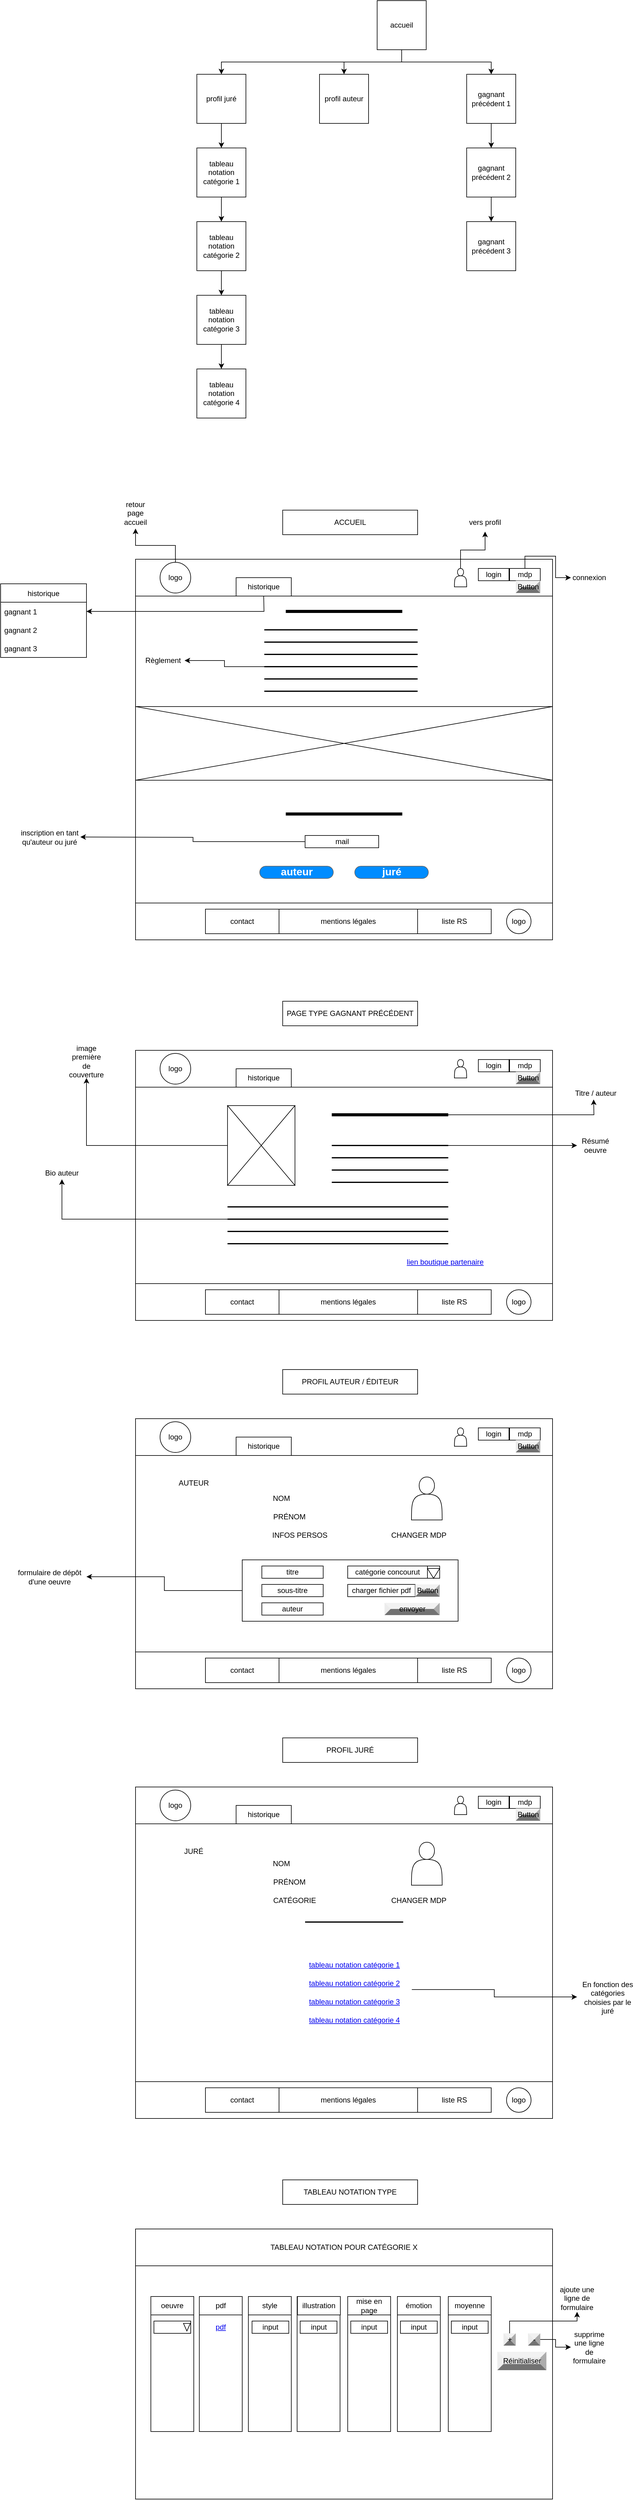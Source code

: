 <mxfile version="16.4.5" type="device"><diagram id="1yCOJug2LBAXywUt_if1" name="Page-1"><mxGraphModel dx="3518" dy="1591" grid="1" gridSize="10" guides="1" tooltips="1" connect="1" arrows="1" fold="1" page="1" pageScale="1" pageWidth="827" pageHeight="1169" math="0" shadow="0"><root><mxCell id="0"/><mxCell id="1" parent="0"/><mxCell id="9mB6AkLMsL881_4iPSix-25" style="edgeStyle=orthogonalEdgeStyle;rounded=0;orthogonalLoop=1;jettySize=auto;html=1;exitX=0.5;exitY=1;exitDx=0;exitDy=0;entryX=0.5;entryY=0;entryDx=0;entryDy=0;" parent="1" source="9mB6AkLMsL881_4iPSix-1" target="9mB6AkLMsL881_4iPSix-19" edge="1"><mxGeometry relative="1" as="geometry"/></mxCell><mxCell id="9mB6AkLMsL881_4iPSix-196" style="edgeStyle=orthogonalEdgeStyle;rounded=0;orthogonalLoop=1;jettySize=auto;html=1;exitX=0.5;exitY=1;exitDx=0;exitDy=0;" parent="1" source="9mB6AkLMsL881_4iPSix-1" target="9mB6AkLMsL881_4iPSix-28" edge="1"><mxGeometry relative="1" as="geometry"/></mxCell><mxCell id="9mB6AkLMsL881_4iPSix-197" style="edgeStyle=orthogonalEdgeStyle;rounded=0;orthogonalLoop=1;jettySize=auto;html=1;exitX=0.5;exitY=1;exitDx=0;exitDy=0;entryX=0.5;entryY=0;entryDx=0;entryDy=0;" parent="1" source="9mB6AkLMsL881_4iPSix-1" target="9mB6AkLMsL881_4iPSix-16" edge="1"><mxGeometry relative="1" as="geometry"/></mxCell><mxCell id="9mB6AkLMsL881_4iPSix-1" value="accueil" style="whiteSpace=wrap;html=1;aspect=fixed;" parent="1" vertex="1"><mxGeometry x="514" y="200" width="80" height="80" as="geometry"/></mxCell><mxCell id="9mB6AkLMsL881_4iPSix-16" value="profil juré" style="whiteSpace=wrap;html=1;aspect=fixed;" parent="1" vertex="1"><mxGeometry x="220" y="320" width="80" height="80" as="geometry"/></mxCell><mxCell id="9mB6AkLMsL881_4iPSix-22" style="edgeStyle=orthogonalEdgeStyle;rounded=0;orthogonalLoop=1;jettySize=auto;html=1;exitX=0.5;exitY=1;exitDx=0;exitDy=0;entryX=0.5;entryY=0;entryDx=0;entryDy=0;" parent="1" source="9mB6AkLMsL881_4iPSix-19" target="9mB6AkLMsL881_4iPSix-20" edge="1"><mxGeometry relative="1" as="geometry"/></mxCell><mxCell id="9mB6AkLMsL881_4iPSix-19" value="gagnant précédent 1" style="whiteSpace=wrap;html=1;aspect=fixed;" parent="1" vertex="1"><mxGeometry x="660" y="320" width="80" height="80" as="geometry"/></mxCell><mxCell id="9mB6AkLMsL881_4iPSix-24" style="edgeStyle=orthogonalEdgeStyle;rounded=0;orthogonalLoop=1;jettySize=auto;html=1;exitX=0.5;exitY=1;exitDx=0;exitDy=0;entryX=0.5;entryY=0;entryDx=0;entryDy=0;" parent="1" source="9mB6AkLMsL881_4iPSix-20" target="9mB6AkLMsL881_4iPSix-23" edge="1"><mxGeometry relative="1" as="geometry"/></mxCell><mxCell id="9mB6AkLMsL881_4iPSix-20" value="gagnant précédent 2" style="whiteSpace=wrap;html=1;aspect=fixed;" parent="1" vertex="1"><mxGeometry x="660" y="440" width="80" height="80" as="geometry"/></mxCell><mxCell id="9mB6AkLMsL881_4iPSix-23" value="gagnant précédent 3" style="whiteSpace=wrap;html=1;aspect=fixed;" parent="1" vertex="1"><mxGeometry x="660" y="560" width="80" height="80" as="geometry"/></mxCell><mxCell id="9mB6AkLMsL881_4iPSix-28" value="profil auteur" style="whiteSpace=wrap;html=1;aspect=fixed;" parent="1" vertex="1"><mxGeometry x="420" y="320" width="80" height="80" as="geometry"/></mxCell><mxCell id="9mB6AkLMsL881_4iPSix-43" value="" style="rounded=0;whiteSpace=wrap;html=1;" parent="1" vertex="1"><mxGeometry x="120" y="1110" width="680" height="560" as="geometry"/></mxCell><mxCell id="9mB6AkLMsL881_4iPSix-45" value="" style="rounded=0;whiteSpace=wrap;html=1;" parent="1" vertex="1"><mxGeometry x="120" y="1670" width="680" height="60" as="geometry"/></mxCell><mxCell id="9mB6AkLMsL881_4iPSix-66" style="edgeStyle=orthogonalEdgeStyle;rounded=0;orthogonalLoop=1;jettySize=auto;html=1;exitX=0.5;exitY=1;exitDx=0;exitDy=0;entryX=1;entryY=0.5;entryDx=0;entryDy=0;" parent="1" target="9mB6AkLMsL881_4iPSix-62" edge="1"><mxGeometry relative="1" as="geometry"><mxPoint x="329" y="1170" as="sourcePoint"/></mxGeometry></mxCell><mxCell id="9mB6AkLMsL881_4iPSix-61" value="historique" style="swimlane;fontStyle=0;childLayout=stackLayout;horizontal=1;startSize=30;horizontalStack=0;resizeParent=1;resizeParentMax=0;resizeLast=0;collapsible=1;marginBottom=0;" parent="1" vertex="1"><mxGeometry x="-100" y="1150" width="140" height="120" as="geometry"><mxRectangle x="330" y="690" width="50" height="30" as="alternateBounds"/></mxGeometry></mxCell><mxCell id="9mB6AkLMsL881_4iPSix-62" value="gagnant 1" style="text;strokeColor=none;fillColor=none;align=left;verticalAlign=middle;spacingLeft=4;spacingRight=4;overflow=hidden;points=[[0,0.5],[1,0.5]];portConstraint=eastwest;rotatable=0;" parent="9mB6AkLMsL881_4iPSix-61" vertex="1"><mxGeometry y="30" width="140" height="30" as="geometry"/></mxCell><mxCell id="9mB6AkLMsL881_4iPSix-63" value="gagnant 2" style="text;strokeColor=none;fillColor=none;align=left;verticalAlign=middle;spacingLeft=4;spacingRight=4;overflow=hidden;points=[[0,0.5],[1,0.5]];portConstraint=eastwest;rotatable=0;" parent="9mB6AkLMsL881_4iPSix-61" vertex="1"><mxGeometry y="60" width="140" height="30" as="geometry"/></mxCell><mxCell id="9mB6AkLMsL881_4iPSix-64" value="gagnant 3" style="text;strokeColor=none;fillColor=none;align=left;verticalAlign=middle;spacingLeft=4;spacingRight=4;overflow=hidden;points=[[0,0.5],[1,0.5]];portConstraint=eastwest;rotatable=0;" parent="9mB6AkLMsL881_4iPSix-61" vertex="1"><mxGeometry y="90" width="140" height="30" as="geometry"/></mxCell><mxCell id="9mB6AkLMsL881_4iPSix-72" value="logo" style="ellipse;whiteSpace=wrap;html=1;aspect=fixed;" parent="1" vertex="1"><mxGeometry x="725" y="1680" width="40" height="40" as="geometry"/></mxCell><mxCell id="9mB6AkLMsL881_4iPSix-73" value="mentions légales" style="rounded=0;whiteSpace=wrap;html=1;" parent="1" vertex="1"><mxGeometry x="354" y="1680" width="226" height="40" as="geometry"/></mxCell><mxCell id="9mB6AkLMsL881_4iPSix-74" value="liste RS" style="rounded=0;whiteSpace=wrap;html=1;" parent="1" vertex="1"><mxGeometry x="580" y="1680" width="120" height="40" as="geometry"/></mxCell><mxCell id="9mB6AkLMsL881_4iPSix-75" value="contact" style="rounded=0;whiteSpace=wrap;html=1;" parent="1" vertex="1"><mxGeometry x="234" y="1680" width="120" height="40" as="geometry"/></mxCell><mxCell id="9mB6AkLMsL881_4iPSix-76" value="" style="rounded=0;whiteSpace=wrap;html=1;" parent="1" vertex="1"><mxGeometry x="120" y="1910" width="680" height="440" as="geometry"/></mxCell><mxCell id="9mB6AkLMsL881_4iPSix-77" value="ACCUEIL" style="rounded=0;whiteSpace=wrap;html=1;" parent="1" vertex="1"><mxGeometry x="360" y="1030" width="220" height="40" as="geometry"/></mxCell><mxCell id="9mB6AkLMsL881_4iPSix-79" value="PAGE TYPE GAGNANT PRÉCÉDENT" style="rounded=0;whiteSpace=wrap;html=1;" parent="1" vertex="1"><mxGeometry x="360" y="1830" width="220" height="40" as="geometry"/></mxCell><mxCell id="9mB6AkLMsL881_4iPSix-86" value="" style="rounded=0;whiteSpace=wrap;html=1;" parent="1" vertex="1"><mxGeometry x="120" y="2290" width="680" height="60" as="geometry"/></mxCell><mxCell id="9mB6AkLMsL881_4iPSix-87" value="logo" style="ellipse;whiteSpace=wrap;html=1;aspect=fixed;" parent="1" vertex="1"><mxGeometry x="725" y="2300" width="40" height="40" as="geometry"/></mxCell><mxCell id="9mB6AkLMsL881_4iPSix-88" value="mentions légales" style="rounded=0;whiteSpace=wrap;html=1;" parent="1" vertex="1"><mxGeometry x="354" y="2300" width="226" height="40" as="geometry"/></mxCell><mxCell id="9mB6AkLMsL881_4iPSix-89" value="liste RS" style="rounded=0;whiteSpace=wrap;html=1;" parent="1" vertex="1"><mxGeometry x="580" y="2300" width="120" height="40" as="geometry"/></mxCell><mxCell id="9mB6AkLMsL881_4iPSix-90" value="contact" style="rounded=0;whiteSpace=wrap;html=1;" parent="1" vertex="1"><mxGeometry x="234" y="2300" width="120" height="40" as="geometry"/></mxCell><mxCell id="9mB6AkLMsL881_4iPSix-115" style="edgeStyle=orthogonalEdgeStyle;rounded=0;orthogonalLoop=1;jettySize=auto;html=1;exitX=0;exitY=0.5;exitDx=0;exitDy=0;" parent="1" source="9mB6AkLMsL881_4iPSix-91" target="9mB6AkLMsL881_4iPSix-116" edge="1"><mxGeometry relative="1" as="geometry"><mxPoint x="40" y="1865" as="targetPoint"/></mxGeometry></mxCell><mxCell id="9mB6AkLMsL881_4iPSix-91" value="" style="rounded=0;whiteSpace=wrap;html=1;" parent="1" vertex="1"><mxGeometry x="270" y="2000" width="110" height="130" as="geometry"/></mxCell><mxCell id="9mB6AkLMsL881_4iPSix-92" value="" style="line;strokeWidth=2;html=1;" parent="1" vertex="1"><mxGeometry x="330" y="1220" width="250" height="10" as="geometry"/></mxCell><mxCell id="9mB6AkLMsL881_4iPSix-93" value="" style="line;strokeWidth=2;html=1;" parent="1" vertex="1"><mxGeometry x="330" y="1320" width="250" height="10" as="geometry"/></mxCell><mxCell id="9mB6AkLMsL881_4iPSix-94" value="" style="line;strokeWidth=2;html=1;" parent="1" vertex="1"><mxGeometry x="330" y="1240" width="250" height="10" as="geometry"/></mxCell><mxCell id="9mB6AkLMsL881_4iPSix-95" value="" style="line;strokeWidth=2;html=1;" parent="1" vertex="1"><mxGeometry x="330" y="1260" width="250" height="10" as="geometry"/></mxCell><mxCell id="9mB6AkLMsL881_4iPSix-98" style="edgeStyle=orthogonalEdgeStyle;rounded=0;orthogonalLoop=1;jettySize=auto;html=1;exitX=0;exitY=0.5;exitDx=0;exitDy=0;exitPerimeter=0;" parent="1" source="9mB6AkLMsL881_4iPSix-96" target="9mB6AkLMsL881_4iPSix-99" edge="1"><mxGeometry relative="1" as="geometry"><mxPoint x="170" y="1275" as="targetPoint"/></mxGeometry></mxCell><mxCell id="9mB6AkLMsL881_4iPSix-96" value="" style="line;strokeWidth=2;html=1;" parent="1" vertex="1"><mxGeometry x="330" y="1280" width="250" height="10" as="geometry"/></mxCell><mxCell id="9mB6AkLMsL881_4iPSix-97" value="" style="line;strokeWidth=2;html=1;" parent="1" vertex="1"><mxGeometry x="330" y="1300" width="250" height="10" as="geometry"/></mxCell><mxCell id="9mB6AkLMsL881_4iPSix-99" value="Règlement" style="text;html=1;strokeColor=none;fillColor=none;align=center;verticalAlign=middle;whiteSpace=wrap;rounded=0;" parent="1" vertex="1"><mxGeometry x="130" y="1260" width="70" height="30" as="geometry"/></mxCell><mxCell id="9mB6AkLMsL881_4iPSix-101" value="" style="shape=collate;whiteSpace=wrap;html=1;" parent="1" vertex="1"><mxGeometry x="270" y="2000" width="110" height="130" as="geometry"/></mxCell><mxCell id="9mB6AkLMsL881_4iPSix-113" style="edgeStyle=orthogonalEdgeStyle;rounded=0;orthogonalLoop=1;jettySize=auto;html=1;exitX=1;exitY=0.5;exitDx=0;exitDy=0;exitPerimeter=0;" parent="1" source="9mB6AkLMsL881_4iPSix-102" edge="1"><mxGeometry relative="1" as="geometry"><mxPoint x="840" y="2065" as="targetPoint"/></mxGeometry></mxCell><mxCell id="9mB6AkLMsL881_4iPSix-102" value="" style="line;strokeWidth=2;html=1;" parent="1" vertex="1"><mxGeometry x="440" y="2060" width="190" height="10" as="geometry"/></mxCell><mxCell id="9mB6AkLMsL881_4iPSix-103" value="" style="line;strokeWidth=2;html=1;" parent="1" vertex="1"><mxGeometry x="440" y="2080" width="190" height="10" as="geometry"/></mxCell><mxCell id="9mB6AkLMsL881_4iPSix-104" value="" style="line;strokeWidth=2;html=1;" parent="1" vertex="1"><mxGeometry x="440" y="2100" width="190" height="10" as="geometry"/></mxCell><mxCell id="9mB6AkLMsL881_4iPSix-105" value="" style="line;strokeWidth=2;html=1;" parent="1" vertex="1"><mxGeometry x="440" y="2120" width="190" height="10" as="geometry"/></mxCell><mxCell id="9mB6AkLMsL881_4iPSix-106" value="" style="line;strokeWidth=2;html=1;" parent="1" vertex="1"><mxGeometry x="270" y="2160" width="360" height="10" as="geometry"/></mxCell><mxCell id="9mB6AkLMsL881_4iPSix-111" style="edgeStyle=orthogonalEdgeStyle;rounded=0;orthogonalLoop=1;jettySize=auto;html=1;exitX=0;exitY=0.5;exitDx=0;exitDy=0;exitPerimeter=0;" parent="1" source="9mB6AkLMsL881_4iPSix-107" target="9mB6AkLMsL881_4iPSix-112" edge="1"><mxGeometry relative="1" as="geometry"><mxPoint x="80" y="1990" as="targetPoint"/></mxGeometry></mxCell><mxCell id="9mB6AkLMsL881_4iPSix-107" value="" style="line;strokeWidth=2;html=1;" parent="1" vertex="1"><mxGeometry x="270" y="2180" width="360" height="10" as="geometry"/></mxCell><mxCell id="9mB6AkLMsL881_4iPSix-108" value="" style="line;strokeWidth=2;html=1;" parent="1" vertex="1"><mxGeometry x="270" y="2200" width="360" height="10" as="geometry"/></mxCell><mxCell id="9mB6AkLMsL881_4iPSix-109" value="" style="line;strokeWidth=2;html=1;" parent="1" vertex="1"><mxGeometry x="270" y="2220" width="360" height="10" as="geometry"/></mxCell><UserObject label="lien boutique partenaire" link="https://www.draw.io" id="9mB6AkLMsL881_4iPSix-110"><mxCell style="text;html=1;strokeColor=none;fillColor=none;whiteSpace=wrap;align=center;verticalAlign=middle;fontColor=#0000EE;fontStyle=4;" parent="1" vertex="1"><mxGeometry x="520" y="2240" width="210" height="30" as="geometry"/></mxCell></UserObject><mxCell id="9mB6AkLMsL881_4iPSix-112" value="Bio auteur" style="text;html=1;strokeColor=none;fillColor=none;align=center;verticalAlign=middle;whiteSpace=wrap;rounded=0;" parent="1" vertex="1"><mxGeometry x="-30" y="2100" width="60" height="20" as="geometry"/></mxCell><mxCell id="9mB6AkLMsL881_4iPSix-114" value="Résumé oeuvre" style="text;html=1;strokeColor=none;fillColor=none;align=center;verticalAlign=middle;whiteSpace=wrap;rounded=0;" parent="1" vertex="1"><mxGeometry x="840" y="2050" width="60" height="30" as="geometry"/></mxCell><mxCell id="9mB6AkLMsL881_4iPSix-116" value="image première de couverture" style="text;html=1;strokeColor=none;fillColor=none;align=center;verticalAlign=middle;whiteSpace=wrap;rounded=0;" parent="1" vertex="1"><mxGeometry x="10" y="1900" width="60" height="55" as="geometry"/></mxCell><mxCell id="9mB6AkLMsL881_4iPSix-120" style="edgeStyle=orthogonalEdgeStyle;rounded=0;orthogonalLoop=1;jettySize=auto;html=1;exitX=1;exitY=0.5;exitDx=0;exitDy=0;exitPerimeter=0;" parent="1" source="9mB6AkLMsL881_4iPSix-119" edge="1"><mxGeometry relative="1" as="geometry"><mxPoint x="867" y="1990" as="targetPoint"/></mxGeometry></mxCell><mxCell id="9mB6AkLMsL881_4iPSix-119" value="" style="line;strokeWidth=5;html=1;" parent="1" vertex="1"><mxGeometry x="440" y="2010" width="190" height="10" as="geometry"/></mxCell><mxCell id="9mB6AkLMsL881_4iPSix-121" value="Titre / auteur" style="text;html=1;strokeColor=none;fillColor=none;align=center;verticalAlign=middle;whiteSpace=wrap;rounded=0;" parent="1" vertex="1"><mxGeometry x="823.5" y="1960" width="93" height="40" as="geometry"/></mxCell><mxCell id="9mB6AkLMsL881_4iPSix-188" value="" style="rounded=0;whiteSpace=wrap;html=1;" parent="1" vertex="1"><mxGeometry x="120" y="2510" width="680" height="440" as="geometry"/></mxCell><mxCell id="9mB6AkLMsL881_4iPSix-189" value="PROFIL AUTEUR / ÉDITEUR" style="rounded=0;whiteSpace=wrap;html=1;" parent="1" vertex="1"><mxGeometry x="360" y="2430" width="220" height="40" as="geometry"/></mxCell><mxCell id="9mB6AkLMsL881_4iPSix-194" style="edgeStyle=orthogonalEdgeStyle;rounded=0;orthogonalLoop=1;jettySize=auto;html=1;exitX=0;exitY=0.5;exitDx=0;exitDy=0;" parent="1" source="9mB6AkLMsL881_4iPSix-190" edge="1"><mxGeometry relative="1" as="geometry"><mxPoint x="30" y="1562.5" as="targetPoint"/></mxGeometry></mxCell><mxCell id="9mB6AkLMsL881_4iPSix-190" value="mail" style="rounded=0;whiteSpace=wrap;html=1;strokeWidth=1;" parent="1" vertex="1"><mxGeometry x="396.5" y="1560" width="120" height="20" as="geometry"/></mxCell><mxCell id="9mB6AkLMsL881_4iPSix-191" value="auteur" style="strokeWidth=1;shadow=0;dashed=0;align=center;html=1;shape=mxgraph.mockup.buttons.button;strokeColor=#666666;fontColor=#ffffff;mainText=;buttonStyle=round;fontSize=17;fontStyle=1;fillColor=#008cff;whiteSpace=wrap;" parent="1" vertex="1"><mxGeometry x="322.5" y="1610" width="120" height="20" as="geometry"/></mxCell><mxCell id="9mB6AkLMsL881_4iPSix-192" value="juré" style="strokeWidth=1;shadow=0;dashed=0;align=center;html=1;shape=mxgraph.mockup.buttons.button;strokeColor=#666666;fontColor=#ffffff;mainText=;buttonStyle=round;fontSize=17;fontStyle=1;fillColor=#008cff;whiteSpace=wrap;" parent="1" vertex="1"><mxGeometry x="477.5" y="1610" width="120" height="20" as="geometry"/></mxCell><mxCell id="9mB6AkLMsL881_4iPSix-195" value="inscription en tant qu'auteur ou juré" style="text;html=1;strokeColor=none;fillColor=none;align=center;verticalAlign=middle;whiteSpace=wrap;rounded=0;" parent="1" vertex="1"><mxGeometry x="-90" y="1545" width="140" height="35" as="geometry"/></mxCell><mxCell id="9mB6AkLMsL881_4iPSix-200" value="" style="rounded=0;whiteSpace=wrap;html=1;" parent="1" vertex="1"><mxGeometry x="120" y="1110" width="680" height="60" as="geometry"/></mxCell><mxCell id="9mB6AkLMsL881_4iPSix-249" style="edgeStyle=orthogonalEdgeStyle;rounded=0;orthogonalLoop=1;jettySize=auto;html=1;exitX=0.5;exitY=0;exitDx=0;exitDy=0;" parent="1" source="9mB6AkLMsL881_4iPSix-201" target="9mB6AkLMsL881_4iPSix-250" edge="1"><mxGeometry relative="1" as="geometry"><mxPoint x="120" y="1070" as="targetPoint"/></mxGeometry></mxCell><mxCell id="9mB6AkLMsL881_4iPSix-201" value="logo" style="ellipse;whiteSpace=wrap;html=1;aspect=fixed;" parent="1" vertex="1"><mxGeometry x="160" y="1115" width="50" height="50" as="geometry"/></mxCell><mxCell id="9mB6AkLMsL881_4iPSix-202" value="login" style="rounded=0;whiteSpace=wrap;html=1;" parent="1" vertex="1"><mxGeometry x="679" y="1125" width="50" height="20" as="geometry"/></mxCell><mxCell id="9mB6AkLMsL881_4iPSix-209" style="edgeStyle=orthogonalEdgeStyle;rounded=0;orthogonalLoop=1;jettySize=auto;html=1;exitX=0.5;exitY=0;exitDx=0;exitDy=0;" parent="1" source="9mB6AkLMsL881_4iPSix-203" target="9mB6AkLMsL881_4iPSix-210" edge="1"><mxGeometry relative="1" as="geometry"><mxPoint x="860" y="1140" as="targetPoint"/></mxGeometry></mxCell><mxCell id="9mB6AkLMsL881_4iPSix-203" value="mdp" style="rounded=0;whiteSpace=wrap;html=1;" parent="1" vertex="1"><mxGeometry x="730" y="1125" width="50" height="20" as="geometry"/></mxCell><mxCell id="9mB6AkLMsL881_4iPSix-204" value="historique" style="rounded=0;whiteSpace=wrap;html=1;" parent="1" vertex="1"><mxGeometry x="284" y="1140" width="90" height="30" as="geometry"/></mxCell><mxCell id="9mB6AkLMsL881_4iPSix-207" style="edgeStyle=orthogonalEdgeStyle;rounded=0;orthogonalLoop=1;jettySize=auto;html=1;exitX=0.5;exitY=0;exitDx=0;exitDy=0;" parent="1" source="9mB6AkLMsL881_4iPSix-205" target="9mB6AkLMsL881_4iPSix-208" edge="1"><mxGeometry relative="1" as="geometry"><mxPoint x="690" y="1050" as="targetPoint"/></mxGeometry></mxCell><mxCell id="9mB6AkLMsL881_4iPSix-205" value="" style="shape=actor;whiteSpace=wrap;html=1;" parent="1" vertex="1"><mxGeometry x="640" y="1125" width="20" height="30" as="geometry"/></mxCell><mxCell id="9mB6AkLMsL881_4iPSix-206" value="Button" style="labelPosition=center;verticalLabelPosition=middle;align=center;html=1;shape=mxgraph.basic.shaded_button;dx=10;fillColor=#E6E6E6;strokeColor=none;" parent="1" vertex="1"><mxGeometry x="740" y="1145" width="40" height="20" as="geometry"/></mxCell><mxCell id="9mB6AkLMsL881_4iPSix-208" value="vers profil" style="text;html=1;strokeColor=none;fillColor=none;align=center;verticalAlign=middle;whiteSpace=wrap;rounded=0;" parent="1" vertex="1"><mxGeometry x="660" y="1035" width="60" height="30" as="geometry"/></mxCell><mxCell id="9mB6AkLMsL881_4iPSix-210" value="connexion" style="text;html=1;strokeColor=none;fillColor=none;align=center;verticalAlign=middle;whiteSpace=wrap;rounded=0;" parent="1" vertex="1"><mxGeometry x="830" y="1125" width="60" height="30" as="geometry"/></mxCell><mxCell id="9mB6AkLMsL881_4iPSix-211" value="" style="rounded=0;whiteSpace=wrap;html=1;" parent="1" vertex="1"><mxGeometry x="120" y="1910" width="680" height="60" as="geometry"/></mxCell><mxCell id="9mB6AkLMsL881_4iPSix-212" value="logo" style="ellipse;whiteSpace=wrap;html=1;aspect=fixed;" parent="1" vertex="1"><mxGeometry x="160" y="1915" width="50" height="50" as="geometry"/></mxCell><mxCell id="9mB6AkLMsL881_4iPSix-213" value="login" style="rounded=0;whiteSpace=wrap;html=1;" parent="1" vertex="1"><mxGeometry x="679" y="1925" width="50" height="20" as="geometry"/></mxCell><mxCell id="9mB6AkLMsL881_4iPSix-215" value="mdp" style="rounded=0;whiteSpace=wrap;html=1;" parent="1" vertex="1"><mxGeometry x="730" y="1925" width="50" height="20" as="geometry"/></mxCell><mxCell id="9mB6AkLMsL881_4iPSix-216" value="historique" style="rounded=0;whiteSpace=wrap;html=1;" parent="1" vertex="1"><mxGeometry x="284" y="1940" width="90" height="30" as="geometry"/></mxCell><mxCell id="9mB6AkLMsL881_4iPSix-218" value="" style="shape=actor;whiteSpace=wrap;html=1;" parent="1" vertex="1"><mxGeometry x="640" y="1925" width="20" height="30" as="geometry"/></mxCell><mxCell id="9mB6AkLMsL881_4iPSix-219" value="Button" style="labelPosition=center;verticalLabelPosition=middle;align=center;html=1;shape=mxgraph.basic.shaded_button;dx=10;fillColor=#E6E6E6;strokeColor=none;" parent="1" vertex="1"><mxGeometry x="740" y="1945" width="40" height="20" as="geometry"/></mxCell><mxCell id="9mB6AkLMsL881_4iPSix-234" value="" style="line;strokeWidth=5;html=1;" parent="1" vertex="1"><mxGeometry x="365" y="1520" width="190" height="10" as="geometry"/></mxCell><mxCell id="9mB6AkLMsL881_4iPSix-235" value="" style="line;strokeWidth=5;html=1;" parent="1" vertex="1"><mxGeometry x="365" y="1190" width="190" height="10" as="geometry"/></mxCell><mxCell id="9mB6AkLMsL881_4iPSix-236" value="" style="rounded=0;whiteSpace=wrap;html=1;" parent="1" vertex="1"><mxGeometry x="120" y="2890" width="680" height="60" as="geometry"/></mxCell><mxCell id="9mB6AkLMsL881_4iPSix-237" value="logo" style="ellipse;whiteSpace=wrap;html=1;aspect=fixed;" parent="1" vertex="1"><mxGeometry x="725" y="2900" width="40" height="40" as="geometry"/></mxCell><mxCell id="9mB6AkLMsL881_4iPSix-238" value="mentions légales" style="rounded=0;whiteSpace=wrap;html=1;" parent="1" vertex="1"><mxGeometry x="354" y="2900" width="226" height="40" as="geometry"/></mxCell><mxCell id="9mB6AkLMsL881_4iPSix-239" value="liste RS" style="rounded=0;whiteSpace=wrap;html=1;" parent="1" vertex="1"><mxGeometry x="580" y="2900" width="120" height="40" as="geometry"/></mxCell><mxCell id="9mB6AkLMsL881_4iPSix-240" value="contact" style="rounded=0;whiteSpace=wrap;html=1;" parent="1" vertex="1"><mxGeometry x="234" y="2900" width="120" height="40" as="geometry"/></mxCell><mxCell id="9mB6AkLMsL881_4iPSix-241" value="" style="rounded=0;whiteSpace=wrap;html=1;" parent="1" vertex="1"><mxGeometry x="120" y="2510" width="680" height="60" as="geometry"/></mxCell><mxCell id="9mB6AkLMsL881_4iPSix-242" value="logo" style="ellipse;whiteSpace=wrap;html=1;aspect=fixed;" parent="1" vertex="1"><mxGeometry x="160" y="2515" width="50" height="50" as="geometry"/></mxCell><mxCell id="9mB6AkLMsL881_4iPSix-243" value="login" style="rounded=0;whiteSpace=wrap;html=1;" parent="1" vertex="1"><mxGeometry x="679" y="2525" width="50" height="20" as="geometry"/></mxCell><mxCell id="9mB6AkLMsL881_4iPSix-244" value="mdp" style="rounded=0;whiteSpace=wrap;html=1;" parent="1" vertex="1"><mxGeometry x="730" y="2525" width="50" height="20" as="geometry"/></mxCell><mxCell id="9mB6AkLMsL881_4iPSix-245" value="historique" style="rounded=0;whiteSpace=wrap;html=1;" parent="1" vertex="1"><mxGeometry x="284" y="2540" width="90" height="30" as="geometry"/></mxCell><mxCell id="9mB6AkLMsL881_4iPSix-246" value="" style="shape=actor;whiteSpace=wrap;html=1;" parent="1" vertex="1"><mxGeometry x="640" y="2525" width="20" height="30" as="geometry"/></mxCell><mxCell id="9mB6AkLMsL881_4iPSix-247" value="Button" style="labelPosition=center;verticalLabelPosition=middle;align=center;html=1;shape=mxgraph.basic.shaded_button;dx=10;fillColor=#E6E6E6;strokeColor=none;" parent="1" vertex="1"><mxGeometry x="740" y="2545" width="40" height="20" as="geometry"/></mxCell><mxCell id="9mB6AkLMsL881_4iPSix-248" value="" style="shape=actor;whiteSpace=wrap;html=1;" parent="1" vertex="1"><mxGeometry x="570" y="2605" width="50" height="70" as="geometry"/></mxCell><mxCell id="9mB6AkLMsL881_4iPSix-250" value="retour page accueil" style="text;html=1;strokeColor=none;fillColor=none;align=center;verticalAlign=middle;whiteSpace=wrap;rounded=0;" parent="1" vertex="1"><mxGeometry x="90" y="1010" width="60" height="50" as="geometry"/></mxCell><mxCell id="9mB6AkLMsL881_4iPSix-252" value="NOM" style="text;html=1;strokeColor=none;fillColor=none;align=center;verticalAlign=middle;whiteSpace=wrap;rounded=0;" parent="1" vertex="1"><mxGeometry x="310" y="2630" width="96" height="20" as="geometry"/></mxCell><mxCell id="9mB6AkLMsL881_4iPSix-253" value="PRÉNOM" style="text;html=1;strokeColor=none;fillColor=none;align=center;verticalAlign=middle;whiteSpace=wrap;rounded=0;" parent="1" vertex="1"><mxGeometry x="331" y="2660" width="80" height="20" as="geometry"/></mxCell><mxCell id="9mB6AkLMsL881_4iPSix-254" value="INFOS PERSOS" style="text;html=1;strokeColor=none;fillColor=none;align=center;verticalAlign=middle;whiteSpace=wrap;rounded=0;" parent="1" vertex="1"><mxGeometry x="330" y="2690" width="116" height="20" as="geometry"/></mxCell><mxCell id="9mB6AkLMsL881_4iPSix-255" value="CHANGER MDP" style="text;html=1;strokeColor=none;fillColor=none;align=center;verticalAlign=middle;whiteSpace=wrap;rounded=0;" parent="1" vertex="1"><mxGeometry x="524" y="2690" width="116" height="20" as="geometry"/></mxCell><mxCell id="9mB6AkLMsL881_4iPSix-268" style="edgeStyle=orthogonalEdgeStyle;rounded=0;orthogonalLoop=1;jettySize=auto;html=1;exitX=0;exitY=0.5;exitDx=0;exitDy=0;" parent="1" source="9mB6AkLMsL881_4iPSix-257" target="9mB6AkLMsL881_4iPSix-269" edge="1"><mxGeometry relative="1" as="geometry"><mxPoint x="10" y="2750" as="targetPoint"/></mxGeometry></mxCell><mxCell id="9mB6AkLMsL881_4iPSix-257" value="" style="rounded=0;whiteSpace=wrap;html=1;strokeWidth=1;" parent="1" vertex="1"><mxGeometry x="294" y="2740" width="352" height="100" as="geometry"/></mxCell><mxCell id="9mB6AkLMsL881_4iPSix-259" value="titre" style="rounded=0;whiteSpace=wrap;html=1;strokeWidth=1;" parent="1" vertex="1"><mxGeometry x="326" y="2750" width="100" height="20" as="geometry"/></mxCell><mxCell id="9mB6AkLMsL881_4iPSix-260" value="sous-titre" style="rounded=0;whiteSpace=wrap;html=1;strokeWidth=1;" parent="1" vertex="1"><mxGeometry x="326" y="2780" width="100" height="20" as="geometry"/></mxCell><mxCell id="9mB6AkLMsL881_4iPSix-261" value="auteur" style="rounded=0;whiteSpace=wrap;html=1;strokeWidth=1;" parent="1" vertex="1"><mxGeometry x="326" y="2810" width="100" height="20" as="geometry"/></mxCell><mxCell id="9mB6AkLMsL881_4iPSix-262" value="charger fichier pdf" style="rounded=0;whiteSpace=wrap;html=1;strokeWidth=1;" parent="1" vertex="1"><mxGeometry x="466" y="2780" width="110" height="20" as="geometry"/></mxCell><mxCell id="9mB6AkLMsL881_4iPSix-263" value="Button" style="labelPosition=center;verticalLabelPosition=middle;align=center;html=1;shape=mxgraph.basic.shaded_button;dx=10;fillColor=#E6E6E6;strokeColor=none;" parent="1" vertex="1"><mxGeometry x="576" y="2780" width="40" height="20" as="geometry"/></mxCell><mxCell id="9mB6AkLMsL881_4iPSix-264" value="catégorie concourut" style="rounded=0;whiteSpace=wrap;html=1;strokeWidth=1;" parent="1" vertex="1"><mxGeometry x="466" y="2750" width="130" height="20" as="geometry"/></mxCell><mxCell id="9mB6AkLMsL881_4iPSix-265" value="" style="whiteSpace=wrap;html=1;aspect=fixed;strokeWidth=1;" parent="1" vertex="1"><mxGeometry x="596" y="2750" width="20" height="20" as="geometry"/></mxCell><mxCell id="9mB6AkLMsL881_4iPSix-266" value="" style="triangle;whiteSpace=wrap;html=1;strokeWidth=1;rotation=90;" parent="1" vertex="1"><mxGeometry x="598" y="2752" width="16" height="20" as="geometry"/></mxCell><mxCell id="9mB6AkLMsL881_4iPSix-267" value="envoyer" style="labelPosition=center;verticalLabelPosition=middle;align=center;html=1;shape=mxgraph.basic.shaded_button;dx=10;fillColor=#E6E6E6;strokeColor=none;" parent="1" vertex="1"><mxGeometry x="526" y="2810" width="90" height="20" as="geometry"/></mxCell><mxCell id="9mB6AkLMsL881_4iPSix-269" value="formulaire de dépôt d'une oeuvre" style="text;html=1;strokeColor=none;fillColor=none;align=center;verticalAlign=middle;whiteSpace=wrap;rounded=0;" parent="1" vertex="1"><mxGeometry x="-80" y="2735" width="120" height="65" as="geometry"/></mxCell><mxCell id="9mB6AkLMsL881_4iPSix-270" value="" style="rounded=0;whiteSpace=wrap;html=1;" parent="1" vertex="1"><mxGeometry x="120" y="3110" width="680" height="480" as="geometry"/></mxCell><mxCell id="9mB6AkLMsL881_4iPSix-271" value="PROFIL JURÉ" style="rounded=0;whiteSpace=wrap;html=1;" parent="1" vertex="1"><mxGeometry x="360" y="3030" width="220" height="40" as="geometry"/></mxCell><mxCell id="9mB6AkLMsL881_4iPSix-272" value="" style="rounded=0;whiteSpace=wrap;html=1;" parent="1" vertex="1"><mxGeometry x="120" y="3590" width="680" height="60" as="geometry"/></mxCell><mxCell id="9mB6AkLMsL881_4iPSix-273" value="logo" style="ellipse;whiteSpace=wrap;html=1;aspect=fixed;" parent="1" vertex="1"><mxGeometry x="725" y="3600" width="40" height="40" as="geometry"/></mxCell><mxCell id="9mB6AkLMsL881_4iPSix-274" value="mentions légales" style="rounded=0;whiteSpace=wrap;html=1;" parent="1" vertex="1"><mxGeometry x="354" y="3600" width="226" height="40" as="geometry"/></mxCell><mxCell id="9mB6AkLMsL881_4iPSix-275" value="liste RS" style="rounded=0;whiteSpace=wrap;html=1;" parent="1" vertex="1"><mxGeometry x="580" y="3600" width="120" height="40" as="geometry"/></mxCell><mxCell id="9mB6AkLMsL881_4iPSix-276" value="contact" style="rounded=0;whiteSpace=wrap;html=1;" parent="1" vertex="1"><mxGeometry x="234" y="3600" width="120" height="40" as="geometry"/></mxCell><mxCell id="9mB6AkLMsL881_4iPSix-277" value="" style="rounded=0;whiteSpace=wrap;html=1;" parent="1" vertex="1"><mxGeometry x="120" y="3110" width="680" height="60" as="geometry"/></mxCell><mxCell id="9mB6AkLMsL881_4iPSix-278" value="logo" style="ellipse;whiteSpace=wrap;html=1;aspect=fixed;" parent="1" vertex="1"><mxGeometry x="160" y="3115" width="50" height="50" as="geometry"/></mxCell><mxCell id="9mB6AkLMsL881_4iPSix-279" value="login" style="rounded=0;whiteSpace=wrap;html=1;" parent="1" vertex="1"><mxGeometry x="679" y="3125" width="50" height="20" as="geometry"/></mxCell><mxCell id="9mB6AkLMsL881_4iPSix-280" value="mdp" style="rounded=0;whiteSpace=wrap;html=1;" parent="1" vertex="1"><mxGeometry x="730" y="3125" width="50" height="20" as="geometry"/></mxCell><mxCell id="9mB6AkLMsL881_4iPSix-281" value="historique" style="rounded=0;whiteSpace=wrap;html=1;" parent="1" vertex="1"><mxGeometry x="284" y="3140" width="90" height="30" as="geometry"/></mxCell><mxCell id="9mB6AkLMsL881_4iPSix-282" value="" style="shape=actor;whiteSpace=wrap;html=1;" parent="1" vertex="1"><mxGeometry x="640" y="3125" width="20" height="30" as="geometry"/></mxCell><mxCell id="9mB6AkLMsL881_4iPSix-283" value="Button" style="labelPosition=center;verticalLabelPosition=middle;align=center;html=1;shape=mxgraph.basic.shaded_button;dx=10;fillColor=#E6E6E6;strokeColor=none;" parent="1" vertex="1"><mxGeometry x="740" y="3145" width="40" height="20" as="geometry"/></mxCell><mxCell id="9mB6AkLMsL881_4iPSix-284" value="" style="shape=actor;whiteSpace=wrap;html=1;" parent="1" vertex="1"><mxGeometry x="570" y="3200" width="50" height="70" as="geometry"/></mxCell><mxCell id="9mB6AkLMsL881_4iPSix-285" value="NOM" style="text;html=1;strokeColor=none;fillColor=none;align=center;verticalAlign=middle;whiteSpace=wrap;rounded=0;" parent="1" vertex="1"><mxGeometry x="310" y="3225" width="96" height="20" as="geometry"/></mxCell><mxCell id="9mB6AkLMsL881_4iPSix-286" value="PRÉNOM" style="text;html=1;strokeColor=none;fillColor=none;align=center;verticalAlign=middle;whiteSpace=wrap;rounded=0;" parent="1" vertex="1"><mxGeometry x="331" y="3255" width="80" height="20" as="geometry"/></mxCell><mxCell id="9mB6AkLMsL881_4iPSix-287" value="CATÉGORIE" style="text;html=1;strokeColor=none;fillColor=none;align=center;verticalAlign=middle;whiteSpace=wrap;rounded=0;" parent="1" vertex="1"><mxGeometry x="320" y="3285" width="118.5" height="20" as="geometry"/></mxCell><mxCell id="9mB6AkLMsL881_4iPSix-288" value="CHANGER MDP" style="text;html=1;strokeColor=none;fillColor=none;align=center;verticalAlign=middle;whiteSpace=wrap;rounded=0;" parent="1" vertex="1"><mxGeometry x="524" y="3285" width="116" height="20" as="geometry"/></mxCell><mxCell id="9mB6AkLMsL881_4iPSix-289" value="AUTEUR" style="text;html=1;strokeColor=none;fillColor=none;align=center;verticalAlign=middle;whiteSpace=wrap;rounded=0;" parent="1" vertex="1"><mxGeometry x="170" y="2600" width="90" height="30" as="geometry"/></mxCell><mxCell id="9mB6AkLMsL881_4iPSix-290" value="JURÉ" style="text;html=1;strokeColor=none;fillColor=none;align=center;verticalAlign=middle;whiteSpace=wrap;rounded=0;" parent="1" vertex="1"><mxGeometry x="170" y="3200" width="90" height="30" as="geometry"/></mxCell><mxCell id="9mB6AkLMsL881_4iPSix-293" value="" style="line;strokeWidth=2;html=1;" parent="1" vertex="1"><mxGeometry x="396.51" y="3325" width="160" height="10" as="geometry"/></mxCell><mxCell id="9mB6AkLMsL881_4iPSix-346" value="" style="rounded=0;whiteSpace=wrap;html=1;" parent="1" vertex="1"><mxGeometry x="120" y="3830" width="680" height="440" as="geometry"/></mxCell><mxCell id="9mB6AkLMsL881_4iPSix-347" value="TABLEAU NOTATION POUR CATÉGORIE X" style="rounded=0;whiteSpace=wrap;html=1;" parent="1" vertex="1"><mxGeometry x="120" y="3830" width="680" height="60" as="geometry"/></mxCell><mxCell id="9mB6AkLMsL881_4iPSix-359" value="TABLEAU NOTATION TYPE" style="rounded=0;whiteSpace=wrap;html=1;" parent="1" vertex="1"><mxGeometry x="360" y="3750" width="220" height="40" as="geometry"/></mxCell><mxCell id="FD9RSGi66YDMnAhBfJsi-1" value="" style="rounded=0;whiteSpace=wrap;html=1;" vertex="1" parent="1"><mxGeometry x="120" y="1350" width="680" height="120" as="geometry"/></mxCell><mxCell id="FD9RSGi66YDMnAhBfJsi-2" value="" style="shape=collate;whiteSpace=wrap;html=1;" vertex="1" parent="1"><mxGeometry x="120" y="1350" width="680" height="120" as="geometry"/></mxCell><UserObject label="tableau notation catégorie 1" link="https://www.draw.io" id="FD9RSGi66YDMnAhBfJsi-4"><mxCell style="text;html=1;strokeColor=none;fillColor=none;whiteSpace=wrap;align=center;verticalAlign=middle;fontColor=#0000EE;fontStyle=4;" vertex="1" parent="1"><mxGeometry x="382.5" y="3380" width="187.5" height="40" as="geometry"/></mxCell></UserObject><UserObject label="tableau notation catégorie 2" link="https://www.draw.io" id="FD9RSGi66YDMnAhBfJsi-5"><mxCell style="text;html=1;strokeColor=none;fillColor=none;whiteSpace=wrap;align=center;verticalAlign=middle;fontColor=#0000EE;fontStyle=4;" vertex="1" parent="1"><mxGeometry x="383" y="3410" width="187.5" height="40" as="geometry"/></mxCell></UserObject><mxCell id="FD9RSGi66YDMnAhBfJsi-8" style="edgeStyle=orthogonalEdgeStyle;rounded=0;orthogonalLoop=1;jettySize=auto;html=1;exitX=1;exitY=0;exitDx=0;exitDy=0;" edge="1" parent="1" source="FD9RSGi66YDMnAhBfJsi-6" target="FD9RSGi66YDMnAhBfJsi-9"><mxGeometry relative="1" as="geometry"><mxPoint x="870" y="3430" as="targetPoint"/><Array as="points"><mxPoint x="705" y="3440"/><mxPoint x="705" y="3452"/></Array></mxGeometry></mxCell><UserObject label="tableau notation catégorie 3" link="https://www.draw.io" id="FD9RSGi66YDMnAhBfJsi-6"><mxCell style="text;html=1;strokeColor=none;fillColor=none;whiteSpace=wrap;align=center;verticalAlign=middle;fontColor=#0000EE;fontStyle=4;" vertex="1" parent="1"><mxGeometry x="383" y="3440" width="187.5" height="40" as="geometry"/></mxCell></UserObject><UserObject label="tableau notation catégorie 4" link="https://www.draw.io" id="FD9RSGi66YDMnAhBfJsi-7"><mxCell style="text;html=1;strokeColor=none;fillColor=none;whiteSpace=wrap;align=center;verticalAlign=middle;fontColor=#0000EE;fontStyle=4;" vertex="1" parent="1"><mxGeometry x="383" y="3470" width="187.5" height="40" as="geometry"/></mxCell></UserObject><mxCell id="FD9RSGi66YDMnAhBfJsi-9" value="En fonction des catégories choisies par le juré" style="text;html=1;strokeColor=none;fillColor=none;align=center;verticalAlign=middle;whiteSpace=wrap;rounded=0;" vertex="1" parent="1"><mxGeometry x="840" y="3415" width="100" height="75" as="geometry"/></mxCell><mxCell id="FD9RSGi66YDMnAhBfJsi-10" value="" style="rounded=0;whiteSpace=wrap;html=1;" vertex="1" parent="1"><mxGeometry x="145" y="3940" width="70" height="220" as="geometry"/></mxCell><mxCell id="FD9RSGi66YDMnAhBfJsi-15" value="" style="rounded=0;whiteSpace=wrap;html=1;" vertex="1" parent="1"><mxGeometry x="224" y="3940" width="70" height="220" as="geometry"/></mxCell><mxCell id="FD9RSGi66YDMnAhBfJsi-16" value="" style="rounded=0;whiteSpace=wrap;html=1;" vertex="1" parent="1"><mxGeometry x="304" y="3940" width="70" height="220" as="geometry"/></mxCell><mxCell id="FD9RSGi66YDMnAhBfJsi-17" value="" style="rounded=0;whiteSpace=wrap;html=1;" vertex="1" parent="1"><mxGeometry x="383.5" y="3940" width="70" height="220" as="geometry"/></mxCell><mxCell id="FD9RSGi66YDMnAhBfJsi-18" value="" style="rounded=0;whiteSpace=wrap;html=1;" vertex="1" parent="1"><mxGeometry x="466" y="3940" width="70" height="220" as="geometry"/></mxCell><mxCell id="FD9RSGi66YDMnAhBfJsi-19" value="" style="rounded=0;whiteSpace=wrap;html=1;" vertex="1" parent="1"><mxGeometry x="547" y="3940" width="70" height="220" as="geometry"/></mxCell><mxCell id="FD9RSGi66YDMnAhBfJsi-20" value="" style="rounded=0;whiteSpace=wrap;html=1;" vertex="1" parent="1"><mxGeometry x="630" y="3940" width="70" height="220" as="geometry"/></mxCell><mxCell id="FD9RSGi66YDMnAhBfJsi-22" value="oeuvre" style="rounded=0;whiteSpace=wrap;html=1;" vertex="1" parent="1"><mxGeometry x="145" y="3940" width="70" height="30" as="geometry"/></mxCell><mxCell id="FD9RSGi66YDMnAhBfJsi-23" value="pdf" style="rounded=0;whiteSpace=wrap;html=1;" vertex="1" parent="1"><mxGeometry x="224" y="3940" width="70" height="30" as="geometry"/></mxCell><mxCell id="FD9RSGi66YDMnAhBfJsi-24" value="style" style="rounded=0;whiteSpace=wrap;html=1;" vertex="1" parent="1"><mxGeometry x="304" y="3940" width="70" height="30" as="geometry"/></mxCell><mxCell id="FD9RSGi66YDMnAhBfJsi-25" value="illustration" style="rounded=0;whiteSpace=wrap;html=1;" vertex="1" parent="1"><mxGeometry x="384" y="3940" width="70" height="30" as="geometry"/></mxCell><mxCell id="FD9RSGi66YDMnAhBfJsi-26" value="mise en page" style="rounded=0;whiteSpace=wrap;html=1;" vertex="1" parent="1"><mxGeometry x="466" y="3940" width="70" height="30" as="geometry"/></mxCell><mxCell id="FD9RSGi66YDMnAhBfJsi-27" value="émotion" style="rounded=0;whiteSpace=wrap;html=1;" vertex="1" parent="1"><mxGeometry x="547" y="3940" width="70" height="30" as="geometry"/></mxCell><mxCell id="FD9RSGi66YDMnAhBfJsi-28" value="moyenne" style="rounded=0;whiteSpace=wrap;html=1;" vertex="1" parent="1"><mxGeometry x="630" y="3940" width="70" height="30" as="geometry"/></mxCell><mxCell id="FD9RSGi66YDMnAhBfJsi-46" style="edgeStyle=orthogonalEdgeStyle;rounded=0;orthogonalLoop=1;jettySize=auto;html=1;" edge="1" parent="1" source="FD9RSGi66YDMnAhBfJsi-30" target="FD9RSGi66YDMnAhBfJsi-47"><mxGeometry relative="1" as="geometry"><mxPoint x="840" y="3950" as="targetPoint"/><Array as="points"><mxPoint x="730" y="3980"/><mxPoint x="840" y="3980"/></Array></mxGeometry></mxCell><mxCell id="FD9RSGi66YDMnAhBfJsi-30" value="+" style="labelPosition=center;verticalLabelPosition=middle;align=center;html=1;shape=mxgraph.basic.shaded_button;dx=10;fillColor=#E6E6E6;strokeColor=none;" vertex="1" parent="1"><mxGeometry x="720" y="4000" width="20" height="20" as="geometry"/></mxCell><mxCell id="FD9RSGi66YDMnAhBfJsi-48" style="edgeStyle=orthogonalEdgeStyle;rounded=0;orthogonalLoop=1;jettySize=auto;html=1;" edge="1" parent="1" source="FD9RSGi66YDMnAhBfJsi-31" target="FD9RSGi66YDMnAhBfJsi-49"><mxGeometry relative="1" as="geometry"><mxPoint x="840" y="4010" as="targetPoint"/></mxGeometry></mxCell><mxCell id="FD9RSGi66YDMnAhBfJsi-31" value="-" style="labelPosition=center;verticalLabelPosition=middle;align=center;html=1;shape=mxgraph.basic.shaded_button;dx=10;fillColor=#E6E6E6;strokeColor=none;" vertex="1" parent="1"><mxGeometry x="760" y="4000" width="20" height="20" as="geometry"/></mxCell><mxCell id="FD9RSGi66YDMnAhBfJsi-32" value="Réinitialiser" style="labelPosition=center;verticalLabelPosition=middle;align=center;html=1;shape=mxgraph.basic.shaded_button;dx=10;fillColor=#E6E6E6;strokeColor=none;" vertex="1" parent="1"><mxGeometry x="710" y="4030" width="80" height="30" as="geometry"/></mxCell><mxCell id="FD9RSGi66YDMnAhBfJsi-37" value="" style="rounded=0;whiteSpace=wrap;html=1;" vertex="1" parent="1"><mxGeometry x="150" y="3980" width="60" height="20" as="geometry"/></mxCell><mxCell id="FD9RSGi66YDMnAhBfJsi-38" value="" style="triangle;whiteSpace=wrap;html=1;rotation=90;" vertex="1" parent="1"><mxGeometry x="197.5" y="3984.37" width="12.5" height="11.25" as="geometry"/></mxCell><UserObject label="pdf" link="https://www.draw.io" id="FD9RSGi66YDMnAhBfJsi-39"><mxCell style="text;html=1;strokeColor=none;fillColor=none;whiteSpace=wrap;align=center;verticalAlign=middle;fontColor=#0000EE;fontStyle=4;" vertex="1" parent="1"><mxGeometry x="229" y="3969.99" width="60" height="40" as="geometry"/></mxCell></UserObject><mxCell id="FD9RSGi66YDMnAhBfJsi-41" value="input" style="rounded=0;whiteSpace=wrap;html=1;" vertex="1" parent="1"><mxGeometry x="310" y="3979.99" width="60" height="20" as="geometry"/></mxCell><mxCell id="FD9RSGi66YDMnAhBfJsi-42" value="input" style="rounded=0;whiteSpace=wrap;html=1;" vertex="1" parent="1"><mxGeometry x="388.5" y="3979.99" width="60" height="20" as="geometry"/></mxCell><mxCell id="FD9RSGi66YDMnAhBfJsi-43" value="input" style="rounded=0;whiteSpace=wrap;html=1;" vertex="1" parent="1"><mxGeometry x="471" y="3979.99" width="60" height="20" as="geometry"/></mxCell><mxCell id="FD9RSGi66YDMnAhBfJsi-44" value="input" style="rounded=0;whiteSpace=wrap;html=1;" vertex="1" parent="1"><mxGeometry x="552" y="3980" width="60" height="20" as="geometry"/></mxCell><mxCell id="FD9RSGi66YDMnAhBfJsi-45" value="input" style="rounded=0;whiteSpace=wrap;html=1;" vertex="1" parent="1"><mxGeometry x="635" y="3979.99" width="60" height="20" as="geometry"/></mxCell><mxCell id="FD9RSGi66YDMnAhBfJsi-47" value="ajoute une ligne de formulaire" style="text;html=1;strokeColor=none;fillColor=none;align=center;verticalAlign=middle;whiteSpace=wrap;rounded=0;" vertex="1" parent="1"><mxGeometry x="810" y="3920" width="60" height="45" as="geometry"/></mxCell><mxCell id="FD9RSGi66YDMnAhBfJsi-49" value="supprime une ligne de formulaire" style="text;html=1;strokeColor=none;fillColor=none;align=center;verticalAlign=middle;whiteSpace=wrap;rounded=0;" vertex="1" parent="1"><mxGeometry x="830" y="3995" width="60" height="55" as="geometry"/></mxCell><mxCell id="FD9RSGi66YDMnAhBfJsi-53" style="edgeStyle=orthogonalEdgeStyle;rounded=0;orthogonalLoop=1;jettySize=auto;html=1;exitX=0.5;exitY=1;exitDx=0;exitDy=0;entryX=0.5;entryY=0;entryDx=0;entryDy=0;" edge="1" parent="1" source="FD9RSGi66YDMnAhBfJsi-50" target="FD9RSGi66YDMnAhBfJsi-51"><mxGeometry relative="1" as="geometry"/></mxCell><mxCell id="FD9RSGi66YDMnAhBfJsi-50" value="profil juré" style="whiteSpace=wrap;html=1;aspect=fixed;" vertex="1" parent="1"><mxGeometry x="220" y="320" width="80" height="80" as="geometry"/></mxCell><mxCell id="FD9RSGi66YDMnAhBfJsi-54" style="edgeStyle=orthogonalEdgeStyle;rounded=0;orthogonalLoop=1;jettySize=auto;html=1;exitX=0.5;exitY=1;exitDx=0;exitDy=0;entryX=0.5;entryY=0;entryDx=0;entryDy=0;" edge="1" parent="1" source="FD9RSGi66YDMnAhBfJsi-51" target="FD9RSGi66YDMnAhBfJsi-52"><mxGeometry relative="1" as="geometry"/></mxCell><mxCell id="FD9RSGi66YDMnAhBfJsi-51" value="tableau notation catégorie 1" style="whiteSpace=wrap;html=1;aspect=fixed;" vertex="1" parent="1"><mxGeometry x="220" y="440" width="80" height="80" as="geometry"/></mxCell><mxCell id="FD9RSGi66YDMnAhBfJsi-56" style="edgeStyle=orthogonalEdgeStyle;rounded=0;orthogonalLoop=1;jettySize=auto;html=1;exitX=0.5;exitY=1;exitDx=0;exitDy=0;entryX=0.5;entryY=0;entryDx=0;entryDy=0;" edge="1" parent="1" source="FD9RSGi66YDMnAhBfJsi-52" target="FD9RSGi66YDMnAhBfJsi-55"><mxGeometry relative="1" as="geometry"/></mxCell><mxCell id="FD9RSGi66YDMnAhBfJsi-52" value="tableau notation catégorie 2" style="whiteSpace=wrap;html=1;aspect=fixed;" vertex="1" parent="1"><mxGeometry x="220" y="560" width="80" height="80" as="geometry"/></mxCell><mxCell id="FD9RSGi66YDMnAhBfJsi-58" style="edgeStyle=orthogonalEdgeStyle;rounded=0;orthogonalLoop=1;jettySize=auto;html=1;exitX=0.5;exitY=1;exitDx=0;exitDy=0;entryX=0.5;entryY=0;entryDx=0;entryDy=0;" edge="1" parent="1" source="FD9RSGi66YDMnAhBfJsi-55" target="FD9RSGi66YDMnAhBfJsi-57"><mxGeometry relative="1" as="geometry"/></mxCell><mxCell id="FD9RSGi66YDMnAhBfJsi-55" value="tableau notation catégorie 3" style="whiteSpace=wrap;html=1;aspect=fixed;" vertex="1" parent="1"><mxGeometry x="220" y="680" width="80" height="80" as="geometry"/></mxCell><mxCell id="FD9RSGi66YDMnAhBfJsi-57" value="tableau notation catégorie 4" style="whiteSpace=wrap;html=1;aspect=fixed;" vertex="1" parent="1"><mxGeometry x="220" y="800" width="80" height="80" as="geometry"/></mxCell></root></mxGraphModel></diagram></mxfile>